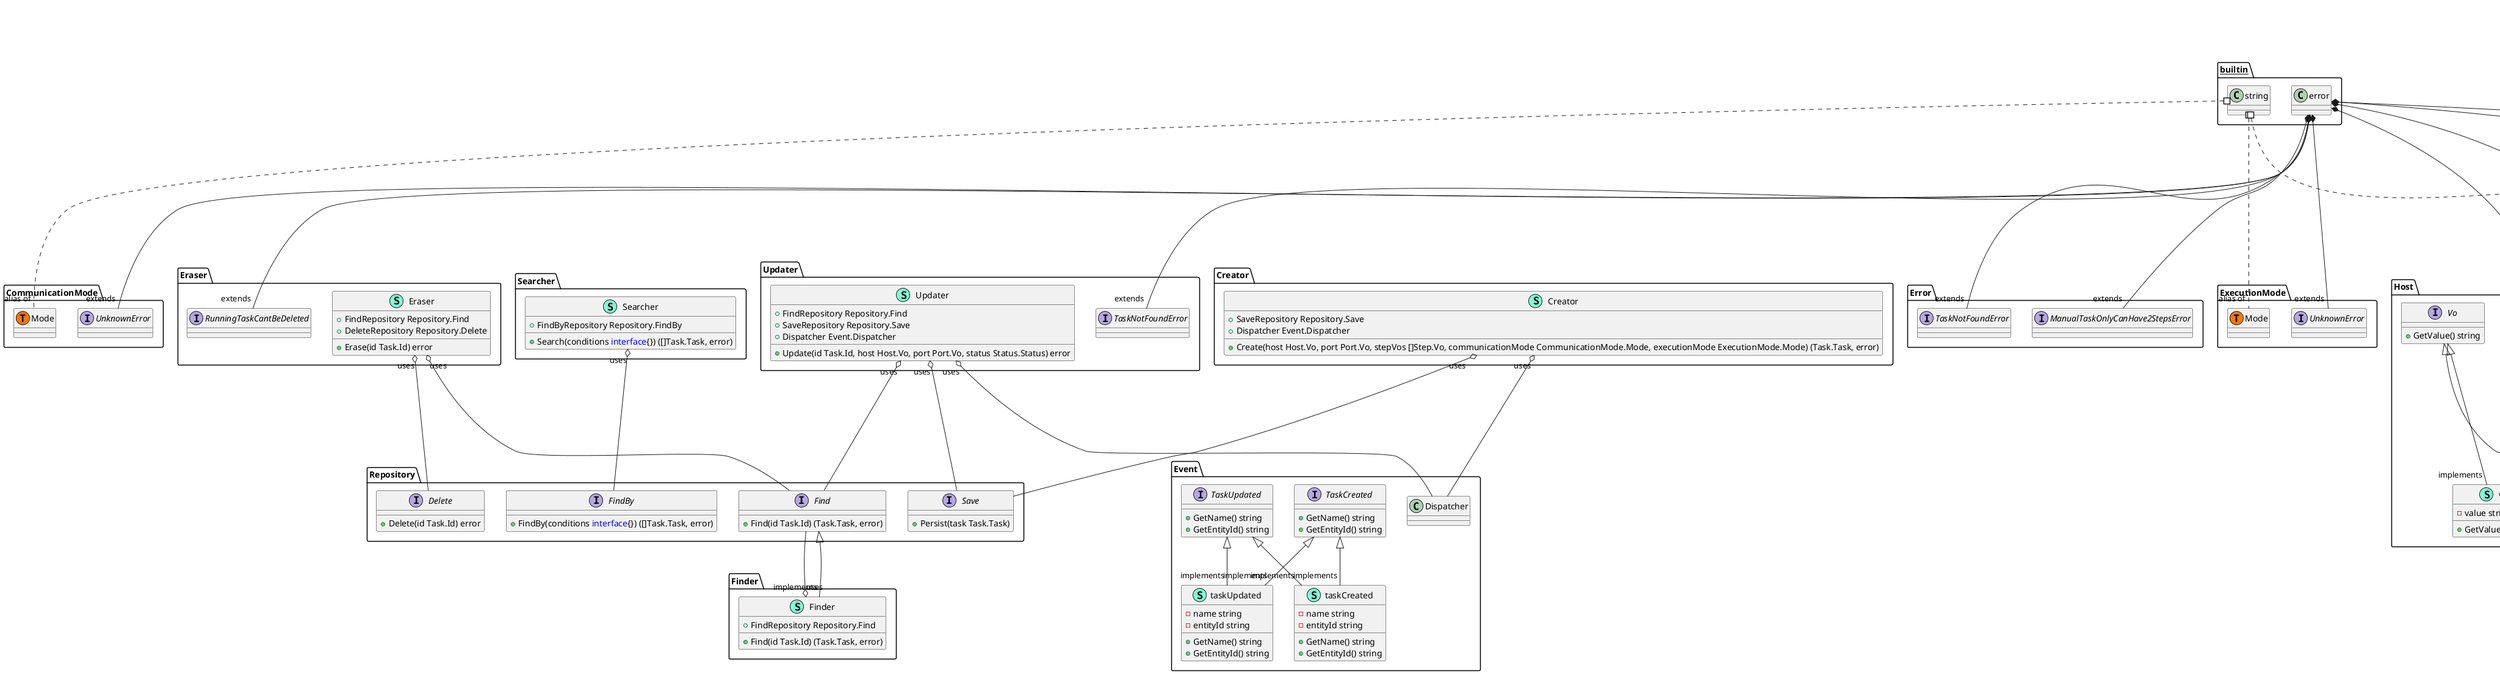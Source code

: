 @startuml
namespace CommunicationMode {
    class CommunicationMode.Mode << (T, #FF7700) >>  {
    }
    interface UnknownError  {
    }
}
"__builtin__.error" *-- "extends""CommunicationMode.UnknownError"



namespace Creator {
    class Creator << (S,Aquamarine) >> {
        + SaveRepository Repository.Save
        + Dispatcher Event.Dispatcher

        + Create(host Host.Vo, port Port.Vo, stepVos []Step.Vo, communicationMode CommunicationMode.Mode, executionMode ExecutionMode.Mode) (Task.Task, error)

    }
}


"Creator.Creator""uses" o-- "Event.Dispatcher"
"Creator.Creator""uses" o-- "Repository.Save"

namespace Eraser {
    class Eraser << (S,Aquamarine) >> {
        + FindRepository Repository.Find
        + DeleteRepository Repository.Delete

        + Erase(id Task.Id) error

    }
    interface RunningTaskCantBeDeleted  {
    }
}
"__builtin__.error" *-- "extends""Eraser.RunningTaskCantBeDeleted"


"Eraser.Eraser""uses" o-- "Repository.Delete"
"Eraser.Eraser""uses" o-- "Repository.Find"

namespace Error {
    interface ManualTaskOnlyCanHave2StepsError  {
    }
    interface TaskNotFoundError  {
    }
}
"__builtin__.error" *-- "extends""Error.ManualTaskOnlyCanHave2StepsError"
"__builtin__.error" *-- "extends""Error.TaskNotFoundError"



namespace Event {
    interface TaskCreated  {
        + GetName() string
        + GetEntityId() string

    }
    interface TaskUpdated  {
        + GetName() string
        + GetEntityId() string

    }
    class taskCreated << (S,Aquamarine) >> {
        - name string
        - entityId string

        + GetName() string
        + GetEntityId() string

    }
    class taskUpdated << (S,Aquamarine) >> {
        - name string
        - entityId string

        + GetName() string
        + GetEntityId() string

    }
}

"Event.TaskCreated" <|-- "implements""Event.taskCreated"
"Event.TaskUpdated" <|-- "implements""Event.taskCreated"
"Event.TaskCreated" <|-- "implements""Event.taskUpdated"
"Event.TaskUpdated" <|-- "implements""Event.taskUpdated"


namespace ExecutionMode {
    class ExecutionMode.Mode << (T, #FF7700) >>  {
    }
    interface UnknownError  {
    }
}
"__builtin__.error" *-- "extends""ExecutionMode.UnknownError"



namespace Finder {
    class Finder << (S,Aquamarine) >> {
        + FindRepository Repository.Find

        + Find(id Task.Id) (Task.Task, error)

    }
}

"Repository.Find" <|-- "implements""Finder.Finder"

"Finder.Finder""uses" o-- "Repository.Find"

namespace Host {
    interface InvalidHostError  {
    }
    interface Vo  {
        + GetValue() string

    }
    class vo << (S,Aquamarine) >> {
        - value string

        + GetValue() string

    }
}
"__builtin__.error" *-- "extends""Host.InvalidHostError"

"Host.Vo" <|-- "implements""Host.vo"
"Port.Vo" <|-- "implements""Host.vo"


namespace Port {
    interface InvalidPortError  {
    }
    interface Vo  {
        + GetValue() string

    }
    class vo << (S,Aquamarine) >> {
        - value string

        + GetValue() string

    }
}
"__builtin__.error" *-- "extends""Port.InvalidPortError"

"Host.Vo" <|-- "implements""Port.vo"
"Port.Vo" <|-- "implements""Port.vo"


namespace Repository {
    interface Delete  {
        + Delete(id Task.Id) error

    }
    interface Find  {
        + Find(id Task.Id) (Task.Task, error)

    }
    interface FindBy  {
        + FindBy(conditions <font color=blue>interface</font>{}) ([]Task.Task, error)

    }
    interface Save  {
        + Persist(task Task.Task) 

    }
}



namespace Searcher {
    class Searcher << (S,Aquamarine) >> {
        + FindByRepository Repository.FindBy

        + Search(conditions <font color=blue>interface</font>{}) ([]Task.Task, error)

    }
}


"Searcher.Searcher""uses" o-- "Repository.FindBy"

namespace Status {
    interface Status  {
        + Value() Enum

    }
    class Status.Enum << (T, #FF7700) >>  {
    }
    interface UnknownError  {
    }
    class status << (S,Aquamarine) >> {
        - value Enum

        + Value() Enum

    }
}
"__builtin__.error" *-- "extends""Status.UnknownError"

"Status.Status" <|-- "implements""Status.status"


namespace Step {
    interface Id  {
    }
    interface InvalidSentenceLengthError  {
    }
    interface Step  {
        + GetId() Id
        + GetSentence() string

    }
    interface Vo  {
        + GetSentence() string

    }
    class id << (S,Aquamarine) >> {
        - uuid uuid.UUID

        + GetUuid() uuid.UUID
        + GetUuidString() string

    }
    class step << (S,Aquamarine) >> {
        - id Id
        - sentence string

        + GetId() Id
        + GetSentence() string

    }
    class vo << (S,Aquamarine) >> {
        - sentence string

        + GetSentence() string

    }
}
"__builtin__.error" *-- "extends""Step.InvalidSentenceLengthError"

"Step.Step" <|-- "implements""Step.step"
"Step.Vo" <|-- "implements""Step.step"
"Step.Vo" <|-- "implements""Step.vo"


namespace Task {
    interface Id  {
    }
    interface Task  {
        + GetId() Id
        + GetHost() Host.Vo
        + GetPort() Port.Vo
        + GetSteps() []Step.Step
        + GetCommunicationMode() CommunicationMode.Mode
        + GetExecutionMode() ExecutionMode.Mode
        + GetStatus() Status.Status
        + SetHost(host Host.Vo) 
        + SetPort(port Port.Vo) 
        + SetStatus(status Status.Status) 

    }
    class id << (S,Aquamarine) >> {
        - uuid uuid.UUID

        + GetUuid() uuid.UUID
        + GetUuidString() string

    }
    class task << (S,Aquamarine) >> {
        - id Id
        - host Host.Vo
        - port Port.Vo
        - steps []Step.Step
        - communicationMode CommunicationMode.Mode
        - executionMode ExecutionMode.Mode
        - status Status.Status

        + GetId() Id
        + GetHost() Host.Vo
        + SetHost(host Host.Vo) 
        + GetPort() Port.Vo
        + SetPort(port Port.Vo) 
        + GetSteps() []Step.Step
        + GetCommunicationMode() CommunicationMode.Mode
        + GetExecutionMode() ExecutionMode.Mode
        + GetStatus() Status.Status
        + SetStatus(status Status.Status) 

    }
}

"Task.Task" <|-- "implements""Task.task"


namespace Updater {
    interface TaskNotFoundError  {
    }
    class Updater << (S,Aquamarine) >> {
        + FindRepository Repository.Find
        + SaveRepository Repository.Save
        + Dispatcher Event.Dispatcher

        + Update(id Task.Id, host Host.Vo, port Port.Vo, status Status.Status) error

    }
}
"__builtin__.error" *-- "extends""Updater.TaskNotFoundError"


"Updater.Updater""uses" o-- "Event.Dispatcher"
"Updater.Updater""uses" o-- "Repository.Find"
"Updater.Updater""uses" o-- "Repository.Save"

"__builtin__.string" #.. "alias of""CommunicationMode.Mode"
"__builtin__.string" #.. "alias of""ExecutionMode.Mode"
"__builtin__.string" #.. "alias of""Status.Enum"
@enduml
